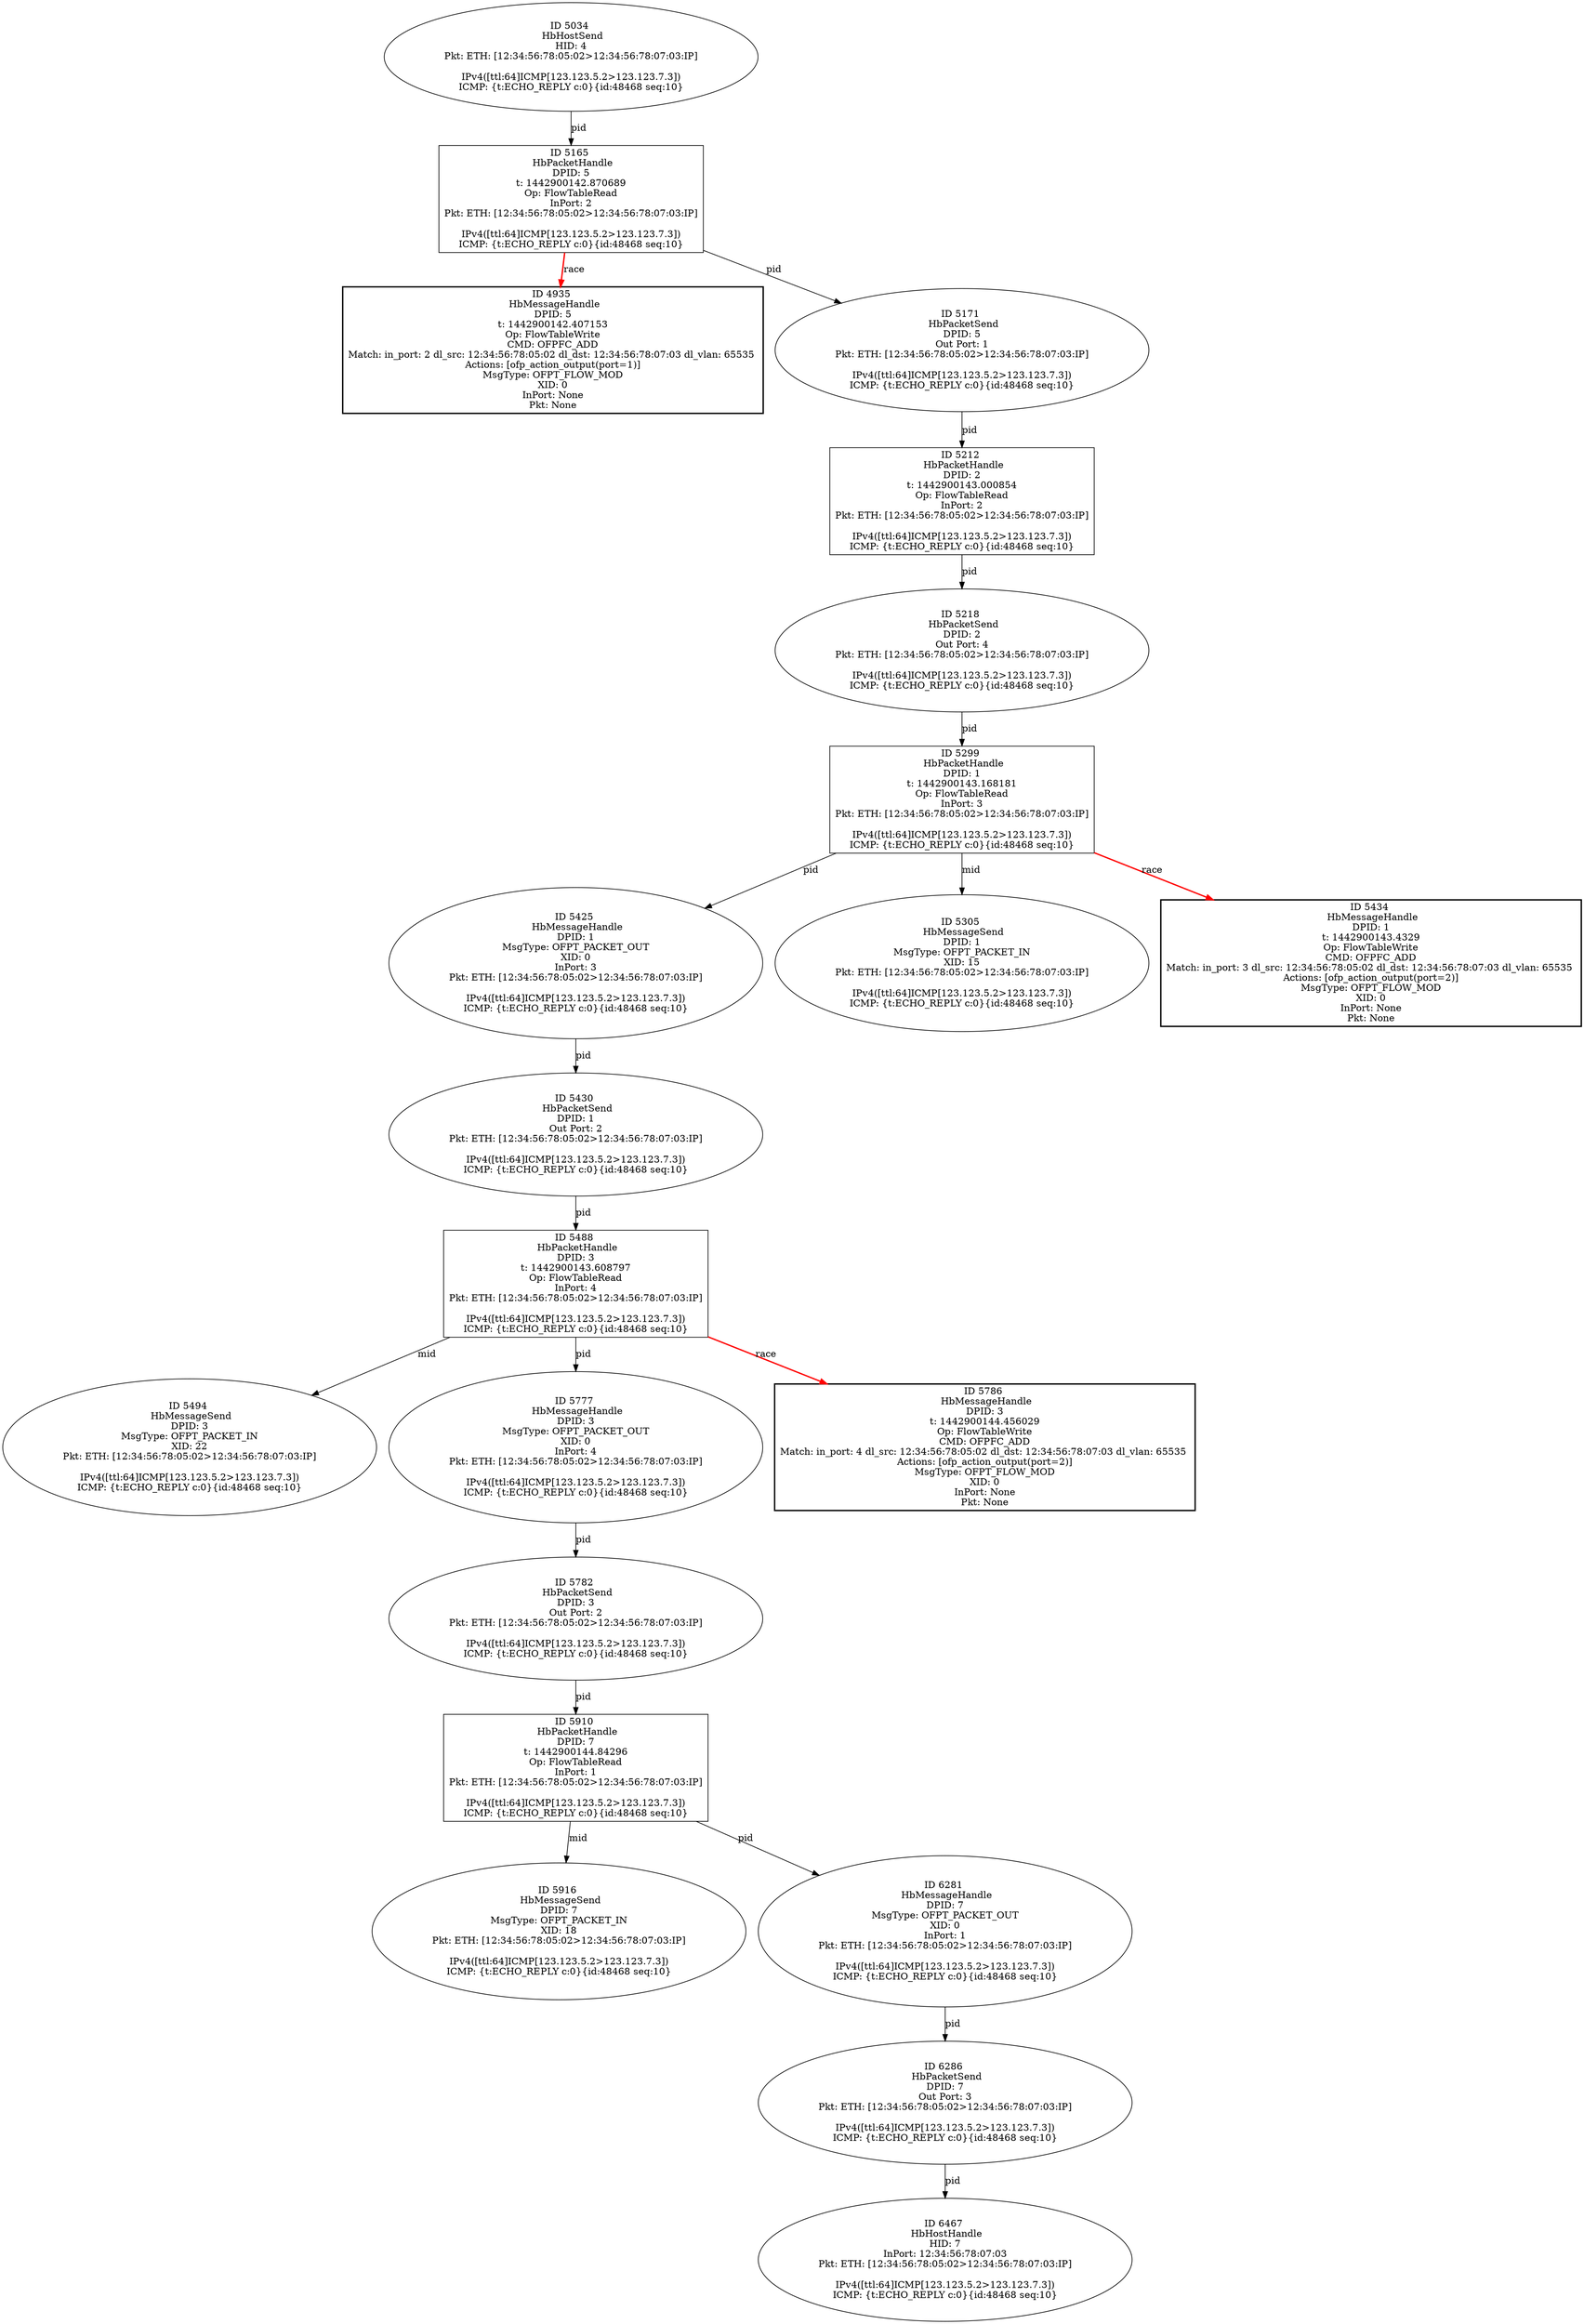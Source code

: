 strict digraph G {
5218 [shape=oval, event=<hb_events.HbPacketSend object at 0x108d2e0d0>, label="ID 5218 
 HbPacketSend
DPID: 2
Out Port: 4
Pkt: ETH: [12:34:56:78:05:02>12:34:56:78:07:03:IP]

IPv4([ttl:64]ICMP[123.123.5.2>123.123.7.3])
ICMP: {t:ECHO_REPLY c:0}{id:48468 seq:10}"];
6467 [shape=oval, event=<hb_events.HbHostHandle object at 0x1094f5bd0>, label="ID 6467 
 HbHostHandle
HID: 7
InPort: 12:34:56:78:07:03
Pkt: ETH: [12:34:56:78:05:02>12:34:56:78:07:03:IP]

IPv4([ttl:64]ICMP[123.123.5.2>123.123.7.3])
ICMP: {t:ECHO_REPLY c:0}{id:48468 seq:10}"];
5494 [shape=oval, event=<hb_events.HbMessageSend object at 0x108ed5690>, label="ID 5494 
 HbMessageSend
DPID: 3
MsgType: OFPT_PACKET_IN
XID: 22
Pkt: ETH: [12:34:56:78:05:02>12:34:56:78:07:03:IP]

IPv4([ttl:64]ICMP[123.123.5.2>123.123.7.3])
ICMP: {t:ECHO_REPLY c:0}{id:48468 seq:10}"];
5916 [shape=oval, event=<hb_events.HbMessageSend object at 0x1091f8e10>, label="ID 5916 
 HbMessageSend
DPID: 7
MsgType: OFPT_PACKET_IN
XID: 18
Pkt: ETH: [12:34:56:78:05:02>12:34:56:78:07:03:IP]

IPv4([ttl:64]ICMP[123.123.5.2>123.123.7.3])
ICMP: {t:ECHO_REPLY c:0}{id:48468 seq:10}"];
5777 [shape=oval, event=<hb_events.HbMessageHandle object at 0x109115a90>, label="ID 5777 
 HbMessageHandle
DPID: 3
MsgType: OFPT_PACKET_OUT
XID: 0
InPort: 4
Pkt: ETH: [12:34:56:78:05:02>12:34:56:78:07:03:IP]

IPv4([ttl:64]ICMP[123.123.5.2>123.123.7.3])
ICMP: {t:ECHO_REPLY c:0}{id:48468 seq:10}"];
6281 [shape=oval, event=<hb_events.HbMessageHandle object at 0x109425390>, label="ID 6281 
 HbMessageHandle
DPID: 7
MsgType: OFPT_PACKET_OUT
XID: 0
InPort: 1
Pkt: ETH: [12:34:56:78:05:02>12:34:56:78:07:03:IP]

IPv4([ttl:64]ICMP[123.123.5.2>123.123.7.3])
ICMP: {t:ECHO_REPLY c:0}{id:48468 seq:10}"];
5034 [shape=oval, event=<hb_events.HbHostSend object at 0x108be5f90>, label="ID 5034 
 HbHostSend
HID: 4
Pkt: ETH: [12:34:56:78:05:02>12:34:56:78:07:03:IP]

IPv4([ttl:64]ICMP[123.123.5.2>123.123.7.3])
ICMP: {t:ECHO_REPLY c:0}{id:48468 seq:10}"];
4935 [shape=box, style=bold, event=<hb_events.HbMessageHandle object at 0x108b6c210>, label="ID 4935 
 HbMessageHandle
DPID: 5
t: 1442900142.407153
Op: FlowTableWrite
CMD: OFPFC_ADD
Match: in_port: 2 dl_src: 12:34:56:78:05:02 dl_dst: 12:34:56:78:07:03 dl_vlan: 65535 
Actions: [ofp_action_output(port=1)]
MsgType: OFPT_FLOW_MOD
XID: 0
InPort: None
Pkt: None"];
5782 [shape=oval, event=<hb_events.HbPacketSend object at 0x10912af50>, label="ID 5782 
 HbPacketSend
DPID: 3
Out Port: 2
Pkt: ETH: [12:34:56:78:05:02>12:34:56:78:07:03:IP]

IPv4([ttl:64]ICMP[123.123.5.2>123.123.7.3])
ICMP: {t:ECHO_REPLY c:0}{id:48468 seq:10}"];
5165 [shape=box, event=<hb_events.HbPacketHandle object at 0x108d1d990>, label="ID 5165 
 HbPacketHandle
DPID: 5
t: 1442900142.870689
Op: FlowTableRead
InPort: 2
Pkt: ETH: [12:34:56:78:05:02>12:34:56:78:07:03:IP]

IPv4([ttl:64]ICMP[123.123.5.2>123.123.7.3])
ICMP: {t:ECHO_REPLY c:0}{id:48468 seq:10}"];
6286 [shape=oval, event=<hb_events.HbPacketSend object at 0x1094255d0>, label="ID 6286 
 HbPacketSend
DPID: 7
Out Port: 3
Pkt: ETH: [12:34:56:78:05:02>12:34:56:78:07:03:IP]

IPv4([ttl:64]ICMP[123.123.5.2>123.123.7.3])
ICMP: {t:ECHO_REPLY c:0}{id:48468 seq:10}"];
5488 [shape=box, event=<hb_events.HbPacketHandle object at 0x108ef5d10>, label="ID 5488 
 HbPacketHandle
DPID: 3
t: 1442900143.608797
Op: FlowTableRead
InPort: 4
Pkt: ETH: [12:34:56:78:05:02>12:34:56:78:07:03:IP]

IPv4([ttl:64]ICMP[123.123.5.2>123.123.7.3])
ICMP: {t:ECHO_REPLY c:0}{id:48468 seq:10}"];
5425 [shape=oval, event=<hb_events.HbMessageHandle object at 0x108e87650>, label="ID 5425 
 HbMessageHandle
DPID: 1
MsgType: OFPT_PACKET_OUT
XID: 0
InPort: 3
Pkt: ETH: [12:34:56:78:05:02>12:34:56:78:07:03:IP]

IPv4([ttl:64]ICMP[123.123.5.2>123.123.7.3])
ICMP: {t:ECHO_REPLY c:0}{id:48468 seq:10}"];
5171 [shape=oval, event=<hb_events.HbPacketSend object at 0x108d2ab50>, label="ID 5171 
 HbPacketSend
DPID: 5
Out Port: 1
Pkt: ETH: [12:34:56:78:05:02>12:34:56:78:07:03:IP]

IPv4([ttl:64]ICMP[123.123.5.2>123.123.7.3])
ICMP: {t:ECHO_REPLY c:0}{id:48468 seq:10}"];
5430 [shape=oval, event=<hb_events.HbPacketSend object at 0x108e9cbd0>, label="ID 5430 
 HbPacketSend
DPID: 1
Out Port: 2
Pkt: ETH: [12:34:56:78:05:02>12:34:56:78:07:03:IP]

IPv4([ttl:64]ICMP[123.123.5.2>123.123.7.3])
ICMP: {t:ECHO_REPLY c:0}{id:48468 seq:10}"];
5910 [shape=box, event=<hb_events.HbPacketHandle object at 0x1091b3710>, label="ID 5910 
 HbPacketHandle
DPID: 7
t: 1442900144.84296
Op: FlowTableRead
InPort: 1
Pkt: ETH: [12:34:56:78:05:02>12:34:56:78:07:03:IP]

IPv4([ttl:64]ICMP[123.123.5.2>123.123.7.3])
ICMP: {t:ECHO_REPLY c:0}{id:48468 seq:10}"];
5305 [shape=oval, event=<hb_events.HbMessageSend object at 0x108dd6090>, label="ID 5305 
 HbMessageSend
DPID: 1
MsgType: OFPT_PACKET_IN
XID: 15
Pkt: ETH: [12:34:56:78:05:02>12:34:56:78:07:03:IP]

IPv4([ttl:64]ICMP[123.123.5.2>123.123.7.3])
ICMP: {t:ECHO_REPLY c:0}{id:48468 seq:10}"];
5434 [shape=box, style=bold, event=<hb_events.HbMessageHandle object at 0x108ec2ad0>, label="ID 5434 
 HbMessageHandle
DPID: 1
t: 1442900143.4329
Op: FlowTableWrite
CMD: OFPFC_ADD
Match: in_port: 3 dl_src: 12:34:56:78:05:02 dl_dst: 12:34:56:78:07:03 dl_vlan: 65535 
Actions: [ofp_action_output(port=2)]
MsgType: OFPT_FLOW_MOD
XID: 0
InPort: None
Pkt: None"];
5212 [shape=box, event=<hb_events.HbPacketHandle object at 0x108d58e90>, label="ID 5212 
 HbPacketHandle
DPID: 2
t: 1442900143.000854
Op: FlowTableRead
InPort: 2
Pkt: ETH: [12:34:56:78:05:02>12:34:56:78:07:03:IP]

IPv4([ttl:64]ICMP[123.123.5.2>123.123.7.3])
ICMP: {t:ECHO_REPLY c:0}{id:48468 seq:10}"];
5786 [shape=box, style=bold, event=<hb_events.HbMessageHandle object at 0x10913d950>, label="ID 5786 
 HbMessageHandle
DPID: 3
t: 1442900144.456029
Op: FlowTableWrite
CMD: OFPFC_ADD
Match: in_port: 4 dl_src: 12:34:56:78:05:02 dl_dst: 12:34:56:78:07:03 dl_vlan: 65535 
Actions: [ofp_action_output(port=2)]
MsgType: OFPT_FLOW_MOD
XID: 0
InPort: None
Pkt: None"];
5299 [shape=box, event=<hb_events.HbPacketHandle object at 0x108dd1c50>, label="ID 5299 
 HbPacketHandle
DPID: 1
t: 1442900143.168181
Op: FlowTableRead
InPort: 3
Pkt: ETH: [12:34:56:78:05:02>12:34:56:78:07:03:IP]

IPv4([ttl:64]ICMP[123.123.5.2>123.123.7.3])
ICMP: {t:ECHO_REPLY c:0}{id:48468 seq:10}"];
5218 -> 5299  [rel=pid, label=pid];
5782 -> 5910  [rel=pid, label=pid];
5425 -> 5430  [rel=pid, label=pid];
6281 -> 6286  [rel=pid, label=pid];
5034 -> 5165  [rel=pid, label=pid];
5165 -> 5171  [rel=pid, label=pid];
5165 -> 4935  [harmful=True, color=red, style=bold, rel=race, label=race];
6286 -> 6467  [rel=pid, label=pid];
5212 -> 5218  [rel=pid, label=pid];
5488 -> 5777  [rel=pid, label=pid];
5488 -> 5786  [harmful=True, color=red, style=bold, rel=race, label=race];
5488 -> 5494  [rel=mid, label=mid];
5777 -> 5782  [rel=pid, label=pid];
5910 -> 6281  [rel=pid, label=pid];
5910 -> 5916  [rel=mid, label=mid];
5171 -> 5212  [rel=pid, label=pid];
5430 -> 5488  [rel=pid, label=pid];
5299 -> 5305  [rel=mid, label=mid];
5299 -> 5434  [harmful=True, color=red, style=bold, rel=race, label=race];
5299 -> 5425  [rel=pid, label=pid];
}
